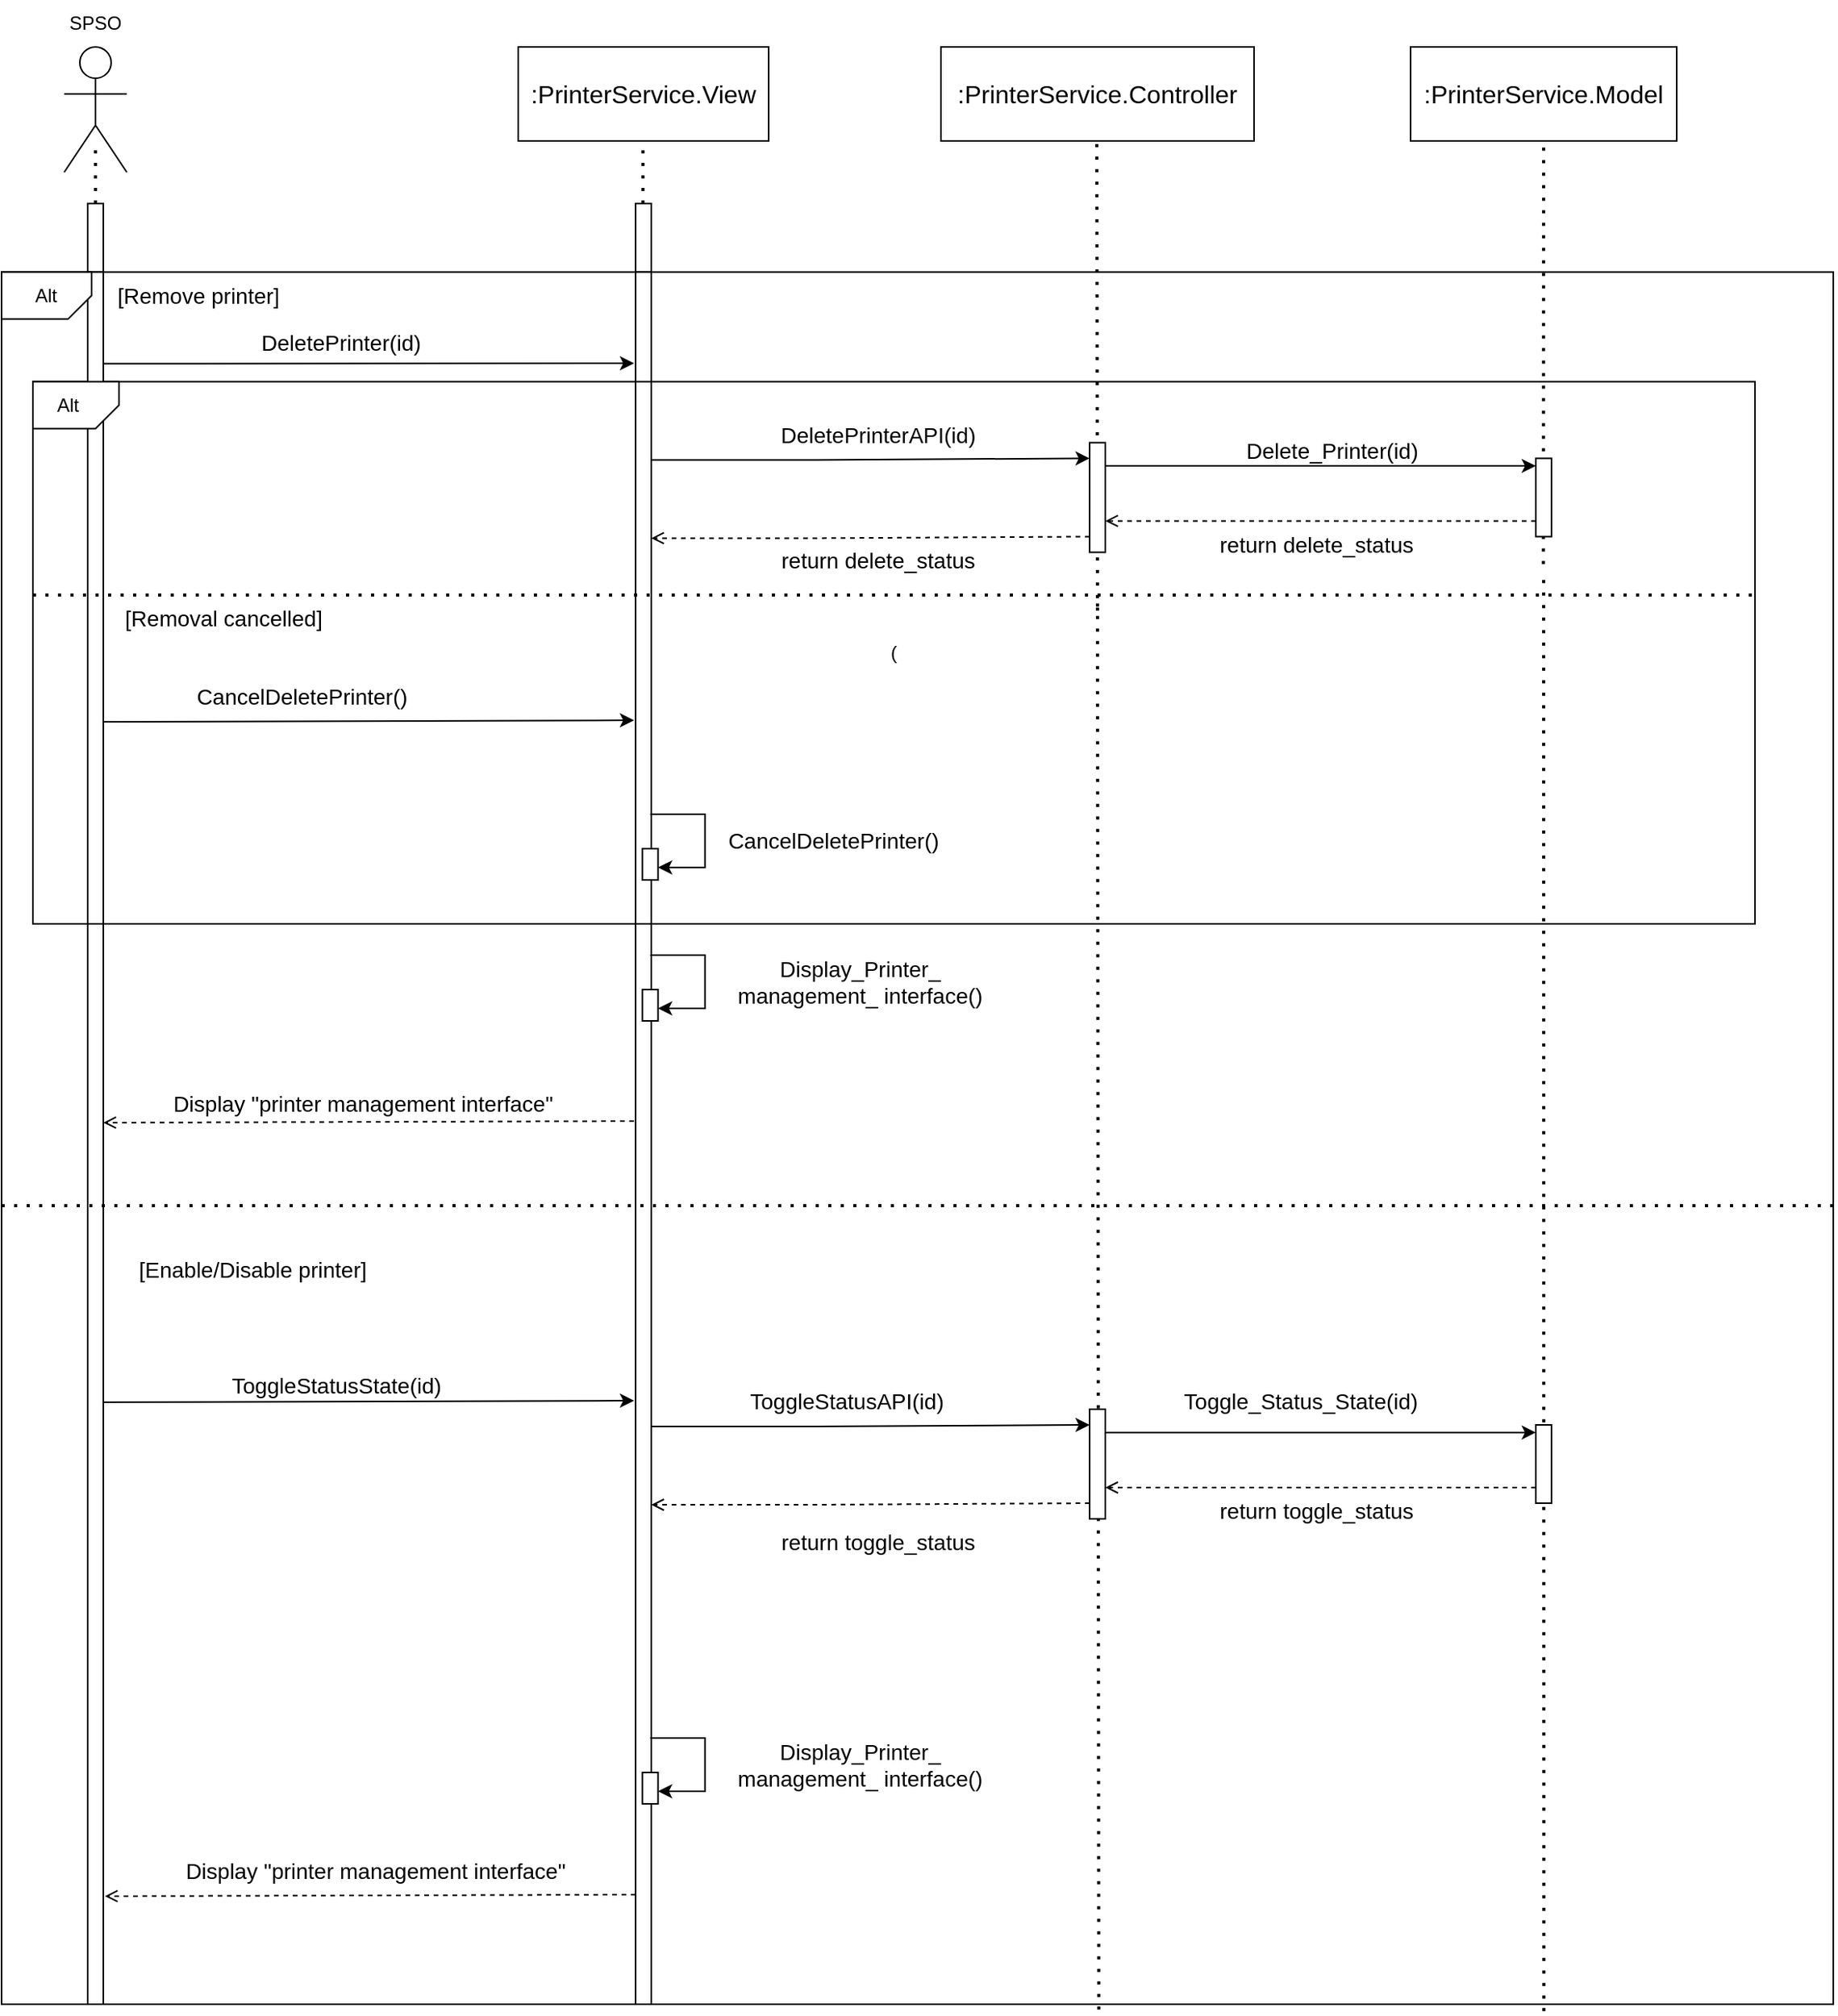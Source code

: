 <mxfile version="24.8.3">
  <diagram name="Trang-1" id="hOPZY4Yh3CiewSwKp0Eq">
    <mxGraphModel grid="1" page="1" gridSize="10" guides="1" tooltips="1" connect="1" arrows="1" fold="1" pageScale="1" pageWidth="827" pageHeight="583" math="0" shadow="0">
      <root>
        <mxCell id="0" />
        <mxCell id="1" parent="0" />
        <mxCell id="ZguE9d-wgoqxtKPrH_V7-3" value="" style="ellipse;whiteSpace=wrap;html=1;fillColor=#FFFFFF;" vertex="1" parent="1">
          <mxGeometry x="210" y="370" width="20" height="20" as="geometry" />
        </mxCell>
        <mxCell id="ZguE9d-wgoqxtKPrH_V7-4" value="" style="endArrow=none;html=1;rounded=0;exitX=0.5;exitY=1;exitDx=0;exitDy=0;" edge="1" parent="1" source="ZguE9d-wgoqxtKPrH_V7-3">
          <mxGeometry width="50" height="50" relative="1" as="geometry">
            <mxPoint x="380" y="430" as="sourcePoint" />
            <mxPoint x="220" y="420" as="targetPoint" />
            <Array as="points">
              <mxPoint x="220" y="420" />
            </Array>
          </mxGeometry>
        </mxCell>
        <mxCell id="ZguE9d-wgoqxtKPrH_V7-5" value="" style="endArrow=none;html=1;rounded=0;" edge="1" parent="1">
          <mxGeometry width="50" height="50" relative="1" as="geometry">
            <mxPoint x="200" y="450" as="sourcePoint" />
            <mxPoint x="220" y="420" as="targetPoint" />
          </mxGeometry>
        </mxCell>
        <mxCell id="ZguE9d-wgoqxtKPrH_V7-6" value="" style="endArrow=none;html=1;rounded=0;" edge="1" parent="1">
          <mxGeometry width="50" height="50" relative="1" as="geometry">
            <mxPoint x="220" y="420" as="sourcePoint" />
            <mxPoint x="240" y="450" as="targetPoint" />
          </mxGeometry>
        </mxCell>
        <mxCell id="ZguE9d-wgoqxtKPrH_V7-7" value="" style="endArrow=none;html=1;rounded=0;" edge="1" parent="1">
          <mxGeometry width="50" height="50" relative="1" as="geometry">
            <mxPoint x="200" y="400" as="sourcePoint" />
            <mxPoint x="240" y="400" as="targetPoint" />
          </mxGeometry>
        </mxCell>
        <mxCell id="ZguE9d-wgoqxtKPrH_V7-8" value="SPSO" style="text;html=1;align=center;verticalAlign=middle;whiteSpace=wrap;rounded=0;" vertex="1" parent="1">
          <mxGeometry x="190" y="340" width="60" height="30" as="geometry" />
        </mxCell>
        <mxCell id="ZguE9d-wgoqxtKPrH_V7-9" value="&lt;font style=&quot;font-size: 16px;&quot;&gt;:PrinterService.View&lt;/font&gt;" style="rounded=0;whiteSpace=wrap;html=1;fillColor=#FFFFFF;" vertex="1" parent="1">
          <mxGeometry x="490" y="370" width="160" height="60" as="geometry" />
        </mxCell>
        <mxCell id="ZguE9d-wgoqxtKPrH_V7-10" value="&lt;font style=&quot;font-size: 16px;&quot;&gt;:PrinterService.Controller&lt;/font&gt;" style="rounded=0;whiteSpace=wrap;html=1;fillColor=#FFFFFF;" vertex="1" parent="1">
          <mxGeometry x="760" y="370" width="200" height="60" as="geometry" />
        </mxCell>
        <mxCell id="ZguE9d-wgoqxtKPrH_V7-11" value="&lt;font style=&quot;font-size: 16px;&quot;&gt;:PrinterService.Model&lt;/font&gt;" style="rounded=0;whiteSpace=wrap;html=1;fillColor=#FFFFFF;" vertex="1" parent="1">
          <mxGeometry x="1060" y="370" width="170" height="60" as="geometry" />
        </mxCell>
        <mxCell id="ZguE9d-wgoqxtKPrH_V7-13" value="" style="rounded=0;whiteSpace=wrap;html=1;fillColor=#FFFFFF;" vertex="1" parent="1">
          <mxGeometry x="215" y="470" width="10" height="840" as="geometry" />
        </mxCell>
        <mxCell id="ZguE9d-wgoqxtKPrH_V7-14" value="" style="endArrow=none;dashed=1;html=1;dashPattern=1 3;strokeWidth=2;rounded=0;exitX=0.5;exitY=0;exitDx=0;exitDy=0;" edge="1" parent="1" source="ZguE9d-wgoqxtKPrH_V7-13">
          <mxGeometry width="50" height="50" relative="1" as="geometry">
            <mxPoint x="320" y="580" as="sourcePoint" />
            <mxPoint x="220" y="430" as="targetPoint" />
          </mxGeometry>
        </mxCell>
        <mxCell id="ZguE9d-wgoqxtKPrH_V7-15" value="" style="endArrow=none;dashed=1;html=1;dashPattern=1 3;strokeWidth=2;rounded=0;exitX=0.5;exitY=0;exitDx=0;exitDy=0;" edge="1" parent="1">
          <mxGeometry width="50" height="50" relative="1" as="geometry">
            <mxPoint x="569.67" y="470" as="sourcePoint" />
            <mxPoint x="569.67" y="430" as="targetPoint" />
          </mxGeometry>
        </mxCell>
        <mxCell id="ZguE9d-wgoqxtKPrH_V7-19" value="" style="rounded=0;whiteSpace=wrap;html=1;fillColor=#FFFFFF;" vertex="1" parent="1">
          <mxGeometry x="565" y="470" width="10" height="840" as="geometry" />
        </mxCell>
        <mxCell id="ZguE9d-wgoqxtKPrH_V7-48" value="" style="rounded=0;whiteSpace=wrap;html=1;" vertex="1" parent="1">
          <mxGeometry x="160" y="513.75" width="1170" height="1106.25" as="geometry" />
        </mxCell>
        <mxCell id="ZguE9d-wgoqxtKPrH_V7-57" value="" style="endArrow=classic;html=1;rounded=0;exitX=1.024;exitY=0.012;exitDx=0;exitDy=0;exitPerimeter=0;" edge="1" parent="1">
          <mxGeometry width="50" height="50" relative="1" as="geometry">
            <mxPoint x="222.62" y="572.25" as="sourcePoint" />
            <mxPoint x="564" y="572" as="targetPoint" />
          </mxGeometry>
        </mxCell>
        <mxCell id="ZguE9d-wgoqxtKPrH_V7-59" value="(" style="rounded=0;whiteSpace=wrap;html=1;" vertex="1" parent="1">
          <mxGeometry x="180" y="583.75" width="1100" height="346.25" as="geometry" />
        </mxCell>
        <mxCell id="ZguE9d-wgoqxtKPrH_V7-60" value="" style="rounded=0;whiteSpace=wrap;html=1;" vertex="1" parent="1">
          <mxGeometry x="565" y="513.75" width="10" height="1106.25" as="geometry" />
        </mxCell>
        <mxCell id="ZguE9d-wgoqxtKPrH_V7-61" value="" style="rounded=0;whiteSpace=wrap;html=1;" vertex="1" parent="1">
          <mxGeometry x="215" y="513.75" width="10" height="1106.25" as="geometry" />
        </mxCell>
        <mxCell id="ZguE9d-wgoqxtKPrH_V7-62" value="&amp;nbsp; &amp;nbsp;[Remove printer]" style="text;html=1;align=center;verticalAlign=middle;whiteSpace=wrap;rounded=0;fontSize=14;" vertex="1" parent="1">
          <mxGeometry x="215" y="513.75" width="130" height="30" as="geometry" />
        </mxCell>
        <mxCell id="ZguE9d-wgoqxtKPrH_V7-63" value="DeletePrinter(id)" style="text;html=1;align=center;verticalAlign=middle;whiteSpace=wrap;rounded=0;fontSize=14;" vertex="1" parent="1">
          <mxGeometry x="276.86" y="543.75" width="200.24" height="30" as="geometry" />
        </mxCell>
        <mxCell id="ZguE9d-wgoqxtKPrH_V7-64" value="Delete_Printer(id)" style="text;html=1;align=center;verticalAlign=middle;whiteSpace=wrap;rounded=0;fontSize=14;" vertex="1" parent="1">
          <mxGeometry x="910" y="612.72" width="200.24" height="30" as="geometry" />
        </mxCell>
        <mxCell id="ZguE9d-wgoqxtKPrH_V7-65" value="" style="endArrow=none;dashed=1;html=1;dashPattern=1 3;strokeWidth=2;rounded=0;entryX=0.5;entryY=1;entryDx=0;entryDy=0;exitX=0.599;exitY=1.003;exitDx=0;exitDy=0;exitPerimeter=0;" edge="1" parent="1" source="ZguE9d-wgoqxtKPrH_V7-48">
          <mxGeometry width="50" height="50" relative="1" as="geometry">
            <mxPoint x="860" y="1110" as="sourcePoint" />
            <mxPoint x="860" y="720" as="targetPoint" />
          </mxGeometry>
        </mxCell>
        <mxCell id="ZguE9d-wgoqxtKPrH_V7-69" value="" style="endArrow=open;html=1;rounded=0;exitX=0.955;exitY=0.208;exitDx=0;exitDy=0;exitPerimeter=0;entryX=0.027;entryY=0.096;entryDx=0;entryDy=0;entryPerimeter=0;endFill=0;dashed=1;" edge="1" parent="1">
          <mxGeometry width="50" height="50" relative="1" as="geometry">
            <mxPoint x="1140" y="672.72" as="sourcePoint" />
            <mxPoint x="865" y="672.72" as="targetPoint" />
            <Array as="points">
              <mxPoint x="970" y="672.72" />
            </Array>
          </mxGeometry>
        </mxCell>
        <mxCell id="ZguE9d-wgoqxtKPrH_V7-70" value="" style="endArrow=open;html=1;rounded=0;exitX=0.99;exitY=0.271;exitDx=0;exitDy=0;exitPerimeter=0;entryX=-0.009;entryY=0.069;entryDx=0;entryDy=0;entryPerimeter=0;dashed=1;endFill=0;" edge="1" parent="1">
          <mxGeometry width="50" height="50" relative="1" as="geometry">
            <mxPoint x="855" y="682.72" as="sourcePoint" />
            <mxPoint x="575" y="683.72" as="targetPoint" />
            <Array as="points">
              <mxPoint x="680" y="683.72" />
            </Array>
          </mxGeometry>
        </mxCell>
        <mxCell id="ZguE9d-wgoqxtKPrH_V7-72" value="return delete_status" style="text;html=1;align=center;verticalAlign=middle;whiteSpace=wrap;rounded=0;fontSize=14;" vertex="1" parent="1">
          <mxGeometry x="900" y="672.72" width="200.24" height="30" as="geometry" />
        </mxCell>
        <mxCell id="ZguE9d-wgoqxtKPrH_V7-73" value="" style="endArrow=classic;html=1;rounded=0;exitX=0.99;exitY=0.271;exitDx=0;exitDy=0;exitPerimeter=0;entryX=-0.009;entryY=0.069;entryDx=0;entryDy=0;entryPerimeter=0;endFill=1;" edge="1" parent="1">
          <mxGeometry width="50" height="50" relative="1" as="geometry">
            <mxPoint x="575" y="633.72" as="sourcePoint" />
            <mxPoint x="855" y="632.72" as="targetPoint" />
            <Array as="points">
              <mxPoint x="680" y="633.72" />
            </Array>
          </mxGeometry>
        </mxCell>
        <mxCell id="ZguE9d-wgoqxtKPrH_V7-76" value="return delete_status" style="text;html=1;align=center;verticalAlign=middle;whiteSpace=wrap;rounded=0;fontSize=14;" vertex="1" parent="1">
          <mxGeometry x="619.76" y="682.72" width="200.24" height="30" as="geometry" />
        </mxCell>
        <mxCell id="ZguE9d-wgoqxtKPrH_V7-77" value="" style="rounded=0;whiteSpace=wrap;html=1;" vertex="1" parent="1">
          <mxGeometry x="215" y="607.72" width="10" height="322.28" as="geometry" />
        </mxCell>
        <mxCell id="ZguE9d-wgoqxtKPrH_V7-78" value="" style="rounded=0;whiteSpace=wrap;html=1;" vertex="1" parent="1">
          <mxGeometry x="565" y="583.75" width="10" height="346.25" as="geometry" />
        </mxCell>
        <mxCell id="ZguE9d-wgoqxtKPrH_V7-79" value="" style="endArrow=classic;html=1;rounded=0;exitX=0.955;exitY=0.208;exitDx=0;exitDy=0;exitPerimeter=0;entryX=0.027;entryY=0.096;entryDx=0;entryDy=0;entryPerimeter=0;endFill=1;" edge="1" parent="1">
          <mxGeometry width="50" height="50" relative="1" as="geometry">
            <mxPoint x="865" y="637.56" as="sourcePoint" />
            <mxPoint x="1140" y="637.56" as="targetPoint" />
            <Array as="points">
              <mxPoint x="970" y="637.56" />
            </Array>
          </mxGeometry>
        </mxCell>
        <mxCell id="ZguE9d-wgoqxtKPrH_V7-80" value="" style="shape=card;whiteSpace=wrap;html=1;rotation=90;direction=west;flipH=0;flipV=1;size=15;" vertex="1" parent="1">
          <mxGeometry x="192.5" y="571.25" width="30" height="55" as="geometry" />
        </mxCell>
        <mxCell id="ZguE9d-wgoqxtKPrH_V7-84" value="Display &quot;printer management interface&quot;" style="text;html=1;align=center;verticalAlign=middle;whiteSpace=wrap;rounded=0;fontSize=14;" vertex="1" parent="1">
          <mxGeometry x="263" y="1030" width="256.24" height="30" as="geometry" />
        </mxCell>
        <mxCell id="ZguE9d-wgoqxtKPrH_V7-85" value="" style="endArrow=open;html=1;rounded=0;exitX=1.024;exitY=0.012;exitDx=0;exitDy=0;exitPerimeter=0;entryX=-0.069;entryY=0.011;entryDx=0;entryDy=0;entryPerimeter=0;endFill=0;dashed=1;" edge="1" parent="1">
          <mxGeometry width="50" height="50" relative="1" as="geometry">
            <mxPoint x="564" y="1056" as="sourcePoint" />
            <mxPoint x="225" y="1057" as="targetPoint" />
          </mxGeometry>
        </mxCell>
        <mxCell id="ZguE9d-wgoqxtKPrH_V7-86" value="" style="endArrow=none;dashed=1;html=1;dashPattern=1 3;strokeWidth=2;rounded=0;exitX=0.842;exitY=1.004;exitDx=0;exitDy=0;exitPerimeter=0;" edge="1" parent="1" source="ZguE9d-wgoqxtKPrH_V7-48">
          <mxGeometry width="50" height="50" relative="1" as="geometry">
            <mxPoint x="1145" y="1690" as="sourcePoint" />
            <mxPoint x="1145" y="710" as="targetPoint" />
          </mxGeometry>
        </mxCell>
        <mxCell id="ZguE9d-wgoqxtKPrH_V7-87" value="" style="endArrow=none;dashed=1;html=1;dashPattern=1 3;strokeWidth=2;rounded=0;exitX=0;exitY=0.75;exitDx=0;exitDy=0;" edge="1" parent="1">
          <mxGeometry width="50" height="50" relative="1" as="geometry">
            <mxPoint x="160" y="1110" as="sourcePoint" />
            <mxPoint x="1330" y="1110" as="targetPoint" />
          </mxGeometry>
        </mxCell>
        <mxCell id="ZguE9d-wgoqxtKPrH_V7-106" value="Alt" style="text;html=1;align=center;verticalAlign=middle;whiteSpace=wrap;rounded=0;" vertex="1" parent="1">
          <mxGeometry x="180" y="583.75" width="45" height="30" as="geometry" />
        </mxCell>
        <mxCell id="ZguE9d-wgoqxtKPrH_V7-128" value="[Enable/Disable printer]" style="text;html=1;align=center;verticalAlign=middle;whiteSpace=wrap;rounded=0;fontSize=14;" vertex="1" parent="1">
          <mxGeometry x="222.5" y="1136" width="195" height="30" as="geometry" />
        </mxCell>
        <mxCell id="ZguE9d-wgoqxtKPrH_V7-135" value="" style="endArrow=classic;html=1;rounded=0;exitX=1.024;exitY=0.012;exitDx=0;exitDy=0;exitPerimeter=0;entryX=-0.069;entryY=0.011;entryDx=0;entryDy=0;entryPerimeter=0;" edge="1" parent="1">
          <mxGeometry width="50" height="50" relative="1" as="geometry">
            <mxPoint x="225" y="1235.5" as="sourcePoint" />
            <mxPoint x="564" y="1234.5" as="targetPoint" />
          </mxGeometry>
        </mxCell>
        <mxCell id="ZguE9d-wgoqxtKPrH_V7-137" value="ToggleStatusAPI(id)" style="text;html=1;align=center;verticalAlign=middle;whiteSpace=wrap;rounded=0;fontSize=14;" vertex="1" parent="1">
          <mxGeometry x="600" y="1220" width="200.24" height="30" as="geometry" />
        </mxCell>
        <mxCell id="ZguE9d-wgoqxtKPrH_V7-140" value="Toggle_Status_State(id)" style="text;html=1;align=center;verticalAlign=middle;whiteSpace=wrap;rounded=0;fontSize=14;" vertex="1" parent="1">
          <mxGeometry x="890" y="1220" width="200.24" height="30" as="geometry" />
        </mxCell>
        <mxCell id="ZguE9d-wgoqxtKPrH_V7-142" value="" style="endArrow=open;html=1;rounded=0;exitX=0.955;exitY=0.208;exitDx=0;exitDy=0;exitPerimeter=0;entryX=0.027;entryY=0.096;entryDx=0;entryDy=0;entryPerimeter=0;endFill=0;dashed=1;" edge="1" parent="1">
          <mxGeometry width="50" height="50" relative="1" as="geometry">
            <mxPoint x="1140" y="1290" as="sourcePoint" />
            <mxPoint x="865" y="1290" as="targetPoint" />
            <Array as="points">
              <mxPoint x="970" y="1290" />
            </Array>
          </mxGeometry>
        </mxCell>
        <mxCell id="ZguE9d-wgoqxtKPrH_V7-143" value="" style="endArrow=open;html=1;rounded=0;exitX=0.99;exitY=0.271;exitDx=0;exitDy=0;exitPerimeter=0;entryX=-0.009;entryY=0.069;entryDx=0;entryDy=0;entryPerimeter=0;dashed=1;endFill=0;" edge="1" parent="1">
          <mxGeometry width="50" height="50" relative="1" as="geometry">
            <mxPoint x="855" y="1300" as="sourcePoint" />
            <mxPoint x="575" y="1301" as="targetPoint" />
            <Array as="points">
              <mxPoint x="680" y="1301" />
            </Array>
          </mxGeometry>
        </mxCell>
        <mxCell id="ZguE9d-wgoqxtKPrH_V7-145" value="return toggle_status" style="text;html=1;align=center;verticalAlign=middle;whiteSpace=wrap;rounded=0;fontSize=14;" vertex="1" parent="1">
          <mxGeometry x="900" y="1290" width="200.24" height="30" as="geometry" />
        </mxCell>
        <mxCell id="ZguE9d-wgoqxtKPrH_V7-146" value="" style="endArrow=classic;html=1;rounded=0;exitX=0.99;exitY=0.271;exitDx=0;exitDy=0;exitPerimeter=0;entryX=-0.009;entryY=0.069;entryDx=0;entryDy=0;entryPerimeter=0;endFill=1;" edge="1" parent="1">
          <mxGeometry width="50" height="50" relative="1" as="geometry">
            <mxPoint x="575" y="1251" as="sourcePoint" />
            <mxPoint x="855" y="1250" as="targetPoint" />
            <Array as="points">
              <mxPoint x="680" y="1251" />
            </Array>
          </mxGeometry>
        </mxCell>
        <mxCell id="ZguE9d-wgoqxtKPrH_V7-147" value="return toggle_status" style="text;html=1;align=center;verticalAlign=middle;whiteSpace=wrap;rounded=0;fontSize=14;" vertex="1" parent="1">
          <mxGeometry x="619.76" y="1310" width="200.24" height="30" as="geometry" />
        </mxCell>
        <mxCell id="ZguE9d-wgoqxtKPrH_V7-148" value="" style="endArrow=classic;html=1;rounded=0;exitX=0.955;exitY=0.208;exitDx=0;exitDy=0;exitPerimeter=0;entryX=0.027;entryY=0.096;entryDx=0;entryDy=0;entryPerimeter=0;endFill=1;" edge="1" parent="1">
          <mxGeometry width="50" height="50" relative="1" as="geometry">
            <mxPoint x="865" y="1254.84" as="sourcePoint" />
            <mxPoint x="1140" y="1254.84" as="targetPoint" />
            <Array as="points">
              <mxPoint x="970" y="1254.84" />
            </Array>
          </mxGeometry>
        </mxCell>
        <mxCell id="ZguE9d-wgoqxtKPrH_V7-151" value="Display &quot;printer management interface&quot;" style="text;html=1;align=center;verticalAlign=middle;whiteSpace=wrap;rounded=0;fontSize=14;" vertex="1" parent="1">
          <mxGeometry x="266" y="1520" width="266" height="30" as="geometry" />
        </mxCell>
        <mxCell id="ZguE9d-wgoqxtKPrH_V7-152" value="" style="endArrow=open;html=1;rounded=0;exitX=1.024;exitY=0.012;exitDx=0;exitDy=0;exitPerimeter=0;entryX=-0.069;entryY=0.011;entryDx=0;entryDy=0;entryPerimeter=0;endFill=0;dashed=1;" edge="1" parent="1">
          <mxGeometry width="50" height="50" relative="1" as="geometry">
            <mxPoint x="565" y="1550" as="sourcePoint" />
            <mxPoint x="226" y="1551" as="targetPoint" />
          </mxGeometry>
        </mxCell>
        <mxCell id="ZguE9d-wgoqxtKPrH_V7-188" value="" style="endArrow=none;dashed=1;html=1;dashPattern=1 3;strokeWidth=2;rounded=0;" edge="1" parent="1">
          <mxGeometry width="50" height="50" relative="1" as="geometry">
            <mxPoint x="180" y="720" as="sourcePoint" />
            <mxPoint x="1280" y="720" as="targetPoint" />
          </mxGeometry>
        </mxCell>
        <mxCell id="ZguE9d-wgoqxtKPrH_V7-189" value="" style="rounded=0;whiteSpace=wrap;html=1;" vertex="1" parent="1">
          <mxGeometry x="855" y="1240" width="10" height="70" as="geometry" />
        </mxCell>
        <mxCell id="ZguE9d-wgoqxtKPrH_V7-202" value="" style="shape=card;whiteSpace=wrap;html=1;rotation=90;direction=west;flipH=0;flipV=1;size=15;" vertex="1" parent="1">
          <mxGeometry x="173.75" y="500" width="30" height="57.5" as="geometry" />
        </mxCell>
        <mxCell id="ZguE9d-wgoqxtKPrH_V7-203" value="Alt" style="text;html=1;align=center;verticalAlign=middle;whiteSpace=wrap;rounded=0;" vertex="1" parent="1">
          <mxGeometry x="161.25" y="513.75" width="55" height="30" as="geometry" />
        </mxCell>
        <mxCell id="ZguE9d-wgoqxtKPrH_V7-206" value="&amp;nbsp;[Removal cancelled]" style="text;html=1;align=center;verticalAlign=middle;whiteSpace=wrap;rounded=0;fontSize=14;" vertex="1" parent="1">
          <mxGeometry x="230" y="720" width="140" height="30" as="geometry" />
        </mxCell>
        <mxCell id="ZguE9d-wgoqxtKPrH_V7-207" value="" style="endArrow=classic;html=1;rounded=0;exitX=1.024;exitY=0.012;exitDx=0;exitDy=0;exitPerimeter=0;entryX=-0.069;entryY=0.011;entryDx=0;entryDy=0;entryPerimeter=0;" edge="1" parent="1">
          <mxGeometry width="50" height="50" relative="1" as="geometry">
            <mxPoint x="225" y="801" as="sourcePoint" />
            <mxPoint x="564" y="800" as="targetPoint" />
          </mxGeometry>
        </mxCell>
        <mxCell id="ZguE9d-wgoqxtKPrH_V7-208" value="CancelDeletePrinter()" style="text;html=1;align=center;verticalAlign=middle;whiteSpace=wrap;rounded=0;fontSize=14;" vertex="1" parent="1">
          <mxGeometry x="256.98" y="770" width="190" height="30" as="geometry" />
        </mxCell>
        <mxCell id="ZguE9d-wgoqxtKPrH_V7-211" value="" style="endArrow=none;dashed=1;html=1;dashPattern=1 3;strokeWidth=2;rounded=0;entryX=0.5;entryY=1;entryDx=0;entryDy=0;" edge="1" parent="1" target="ZguE9d-wgoqxtKPrH_V7-11">
          <mxGeometry width="50" height="50" relative="1" as="geometry">
            <mxPoint x="1144.81" y="700.22" as="sourcePoint" />
            <mxPoint x="1144.81" y="590.22" as="targetPoint" />
          </mxGeometry>
        </mxCell>
        <mxCell id="ZguE9d-wgoqxtKPrH_V7-190" value="" style="rounded=0;whiteSpace=wrap;html=1;" vertex="1" parent="1">
          <mxGeometry x="1140" y="1250" width="10" height="50" as="geometry" />
        </mxCell>
        <mxCell id="ZguE9d-wgoqxtKPrH_V7-37" value="" style="endArrow=none;dashed=1;html=1;dashPattern=1 3;strokeWidth=2;rounded=0;" edge="1" parent="1">
          <mxGeometry width="50" height="50" relative="1" as="geometry">
            <mxPoint x="860" y="730" as="sourcePoint" />
            <mxPoint x="859.58" y="430" as="targetPoint" />
          </mxGeometry>
        </mxCell>
        <mxCell id="ZguE9d-wgoqxtKPrH_V7-209" value="" style="rounded=0;whiteSpace=wrap;html=1;" vertex="1" parent="1">
          <mxGeometry x="855" y="622.72" width="10" height="70" as="geometry" />
        </mxCell>
        <mxCell id="ZguE9d-wgoqxtKPrH_V7-212" value="" style="rounded=0;whiteSpace=wrap;html=1;" vertex="1" parent="1">
          <mxGeometry x="1140" y="632.72" width="10" height="50" as="geometry" />
        </mxCell>
        <mxCell id="Wq8Uuy1pFnVkF6FONysn-5" value="DeletePrinterAPI(id)" style="text;html=1;align=center;verticalAlign=middle;whiteSpace=wrap;rounded=0;fontSize=14;" vertex="1" parent="1">
          <mxGeometry x="619.76" y="602.72" width="200.24" height="30" as="geometry" />
        </mxCell>
        <mxCell id="Wq8Uuy1pFnVkF6FONysn-7" value="" style="rounded=0;whiteSpace=wrap;html=1;fillColor=#FFFFFF;" vertex="1" parent="1">
          <mxGeometry x="569.31" y="972" width="10" height="20" as="geometry" />
        </mxCell>
        <mxCell id="Wq8Uuy1pFnVkF6FONysn-8" value="Display_Printer_ management_ interface()" style="text;html=1;align=center;verticalAlign=middle;whiteSpace=wrap;rounded=0;fontSize=14;" vertex="1" parent="1">
          <mxGeometry x="617.07" y="952" width="183.17" height="30" as="geometry" />
        </mxCell>
        <mxCell id="Wq8Uuy1pFnVkF6FONysn-9" value="" style="endArrow=classic;html=1;rounded=0;endFill=1;exitX=0.952;exitY=0.019;exitDx=0;exitDy=0;exitPerimeter=0;" edge="1" parent="1">
          <mxGeometry width="50" height="50" relative="1" as="geometry">
            <mxPoint x="574.31" y="950" as="sourcePoint" />
            <mxPoint x="579.31" y="984" as="targetPoint" />
            <Array as="points">
              <mxPoint x="609.31" y="950" />
              <mxPoint x="609.31" y="984" />
            </Array>
          </mxGeometry>
        </mxCell>
        <mxCell id="Wq8Uuy1pFnVkF6FONysn-11" value="ToggleStatusState(id)" style="text;html=1;align=center;verticalAlign=middle;whiteSpace=wrap;rounded=0;fontSize=14;" vertex="1" parent="1">
          <mxGeometry x="273.76" y="1210" width="200.24" height="30" as="geometry" />
        </mxCell>
        <mxCell id="Wq8Uuy1pFnVkF6FONysn-15" value="" style="rounded=0;whiteSpace=wrap;html=1;fillColor=#FFFFFF;" vertex="1" parent="1">
          <mxGeometry x="569.31" y="1472" width="10" height="20" as="geometry" />
        </mxCell>
        <mxCell id="Wq8Uuy1pFnVkF6FONysn-16" value="Display_Printer_ management_ interface()" style="text;html=1;align=center;verticalAlign=middle;whiteSpace=wrap;rounded=0;fontSize=14;" vertex="1" parent="1">
          <mxGeometry x="617.07" y="1452" width="183.17" height="30" as="geometry" />
        </mxCell>
        <mxCell id="Wq8Uuy1pFnVkF6FONysn-17" value="" style="endArrow=classic;html=1;rounded=0;endFill=1;exitX=0.952;exitY=0.019;exitDx=0;exitDy=0;exitPerimeter=0;" edge="1" parent="1">
          <mxGeometry width="50" height="50" relative="1" as="geometry">
            <mxPoint x="574.31" y="1450" as="sourcePoint" />
            <mxPoint x="579.31" y="1484" as="targetPoint" />
            <Array as="points">
              <mxPoint x="609.31" y="1450" />
              <mxPoint x="609.31" y="1484" />
            </Array>
          </mxGeometry>
        </mxCell>
        <mxCell id="Wq8Uuy1pFnVkF6FONysn-21" value="" style="rounded=0;whiteSpace=wrap;html=1;fillColor=#FFFFFF;" vertex="1" parent="1">
          <mxGeometry x="569.31" y="882" width="10" height="20" as="geometry" />
        </mxCell>
        <mxCell id="Wq8Uuy1pFnVkF6FONysn-22" value="CancelDeletePrinter()" style="text;html=1;align=center;verticalAlign=middle;whiteSpace=wrap;rounded=0;fontSize=14;" vertex="1" parent="1">
          <mxGeometry x="600" y="862" width="183.17" height="30" as="geometry" />
        </mxCell>
        <mxCell id="Wq8Uuy1pFnVkF6FONysn-23" value="" style="endArrow=classic;html=1;rounded=0;endFill=1;exitX=0.952;exitY=0.019;exitDx=0;exitDy=0;exitPerimeter=0;" edge="1" parent="1">
          <mxGeometry width="50" height="50" relative="1" as="geometry">
            <mxPoint x="574.31" y="860" as="sourcePoint" />
            <mxPoint x="579.31" y="894" as="targetPoint" />
            <Array as="points">
              <mxPoint x="609.31" y="860" />
              <mxPoint x="609.31" y="894" />
            </Array>
          </mxGeometry>
        </mxCell>
      </root>
    </mxGraphModel>
  </diagram>
</mxfile>
